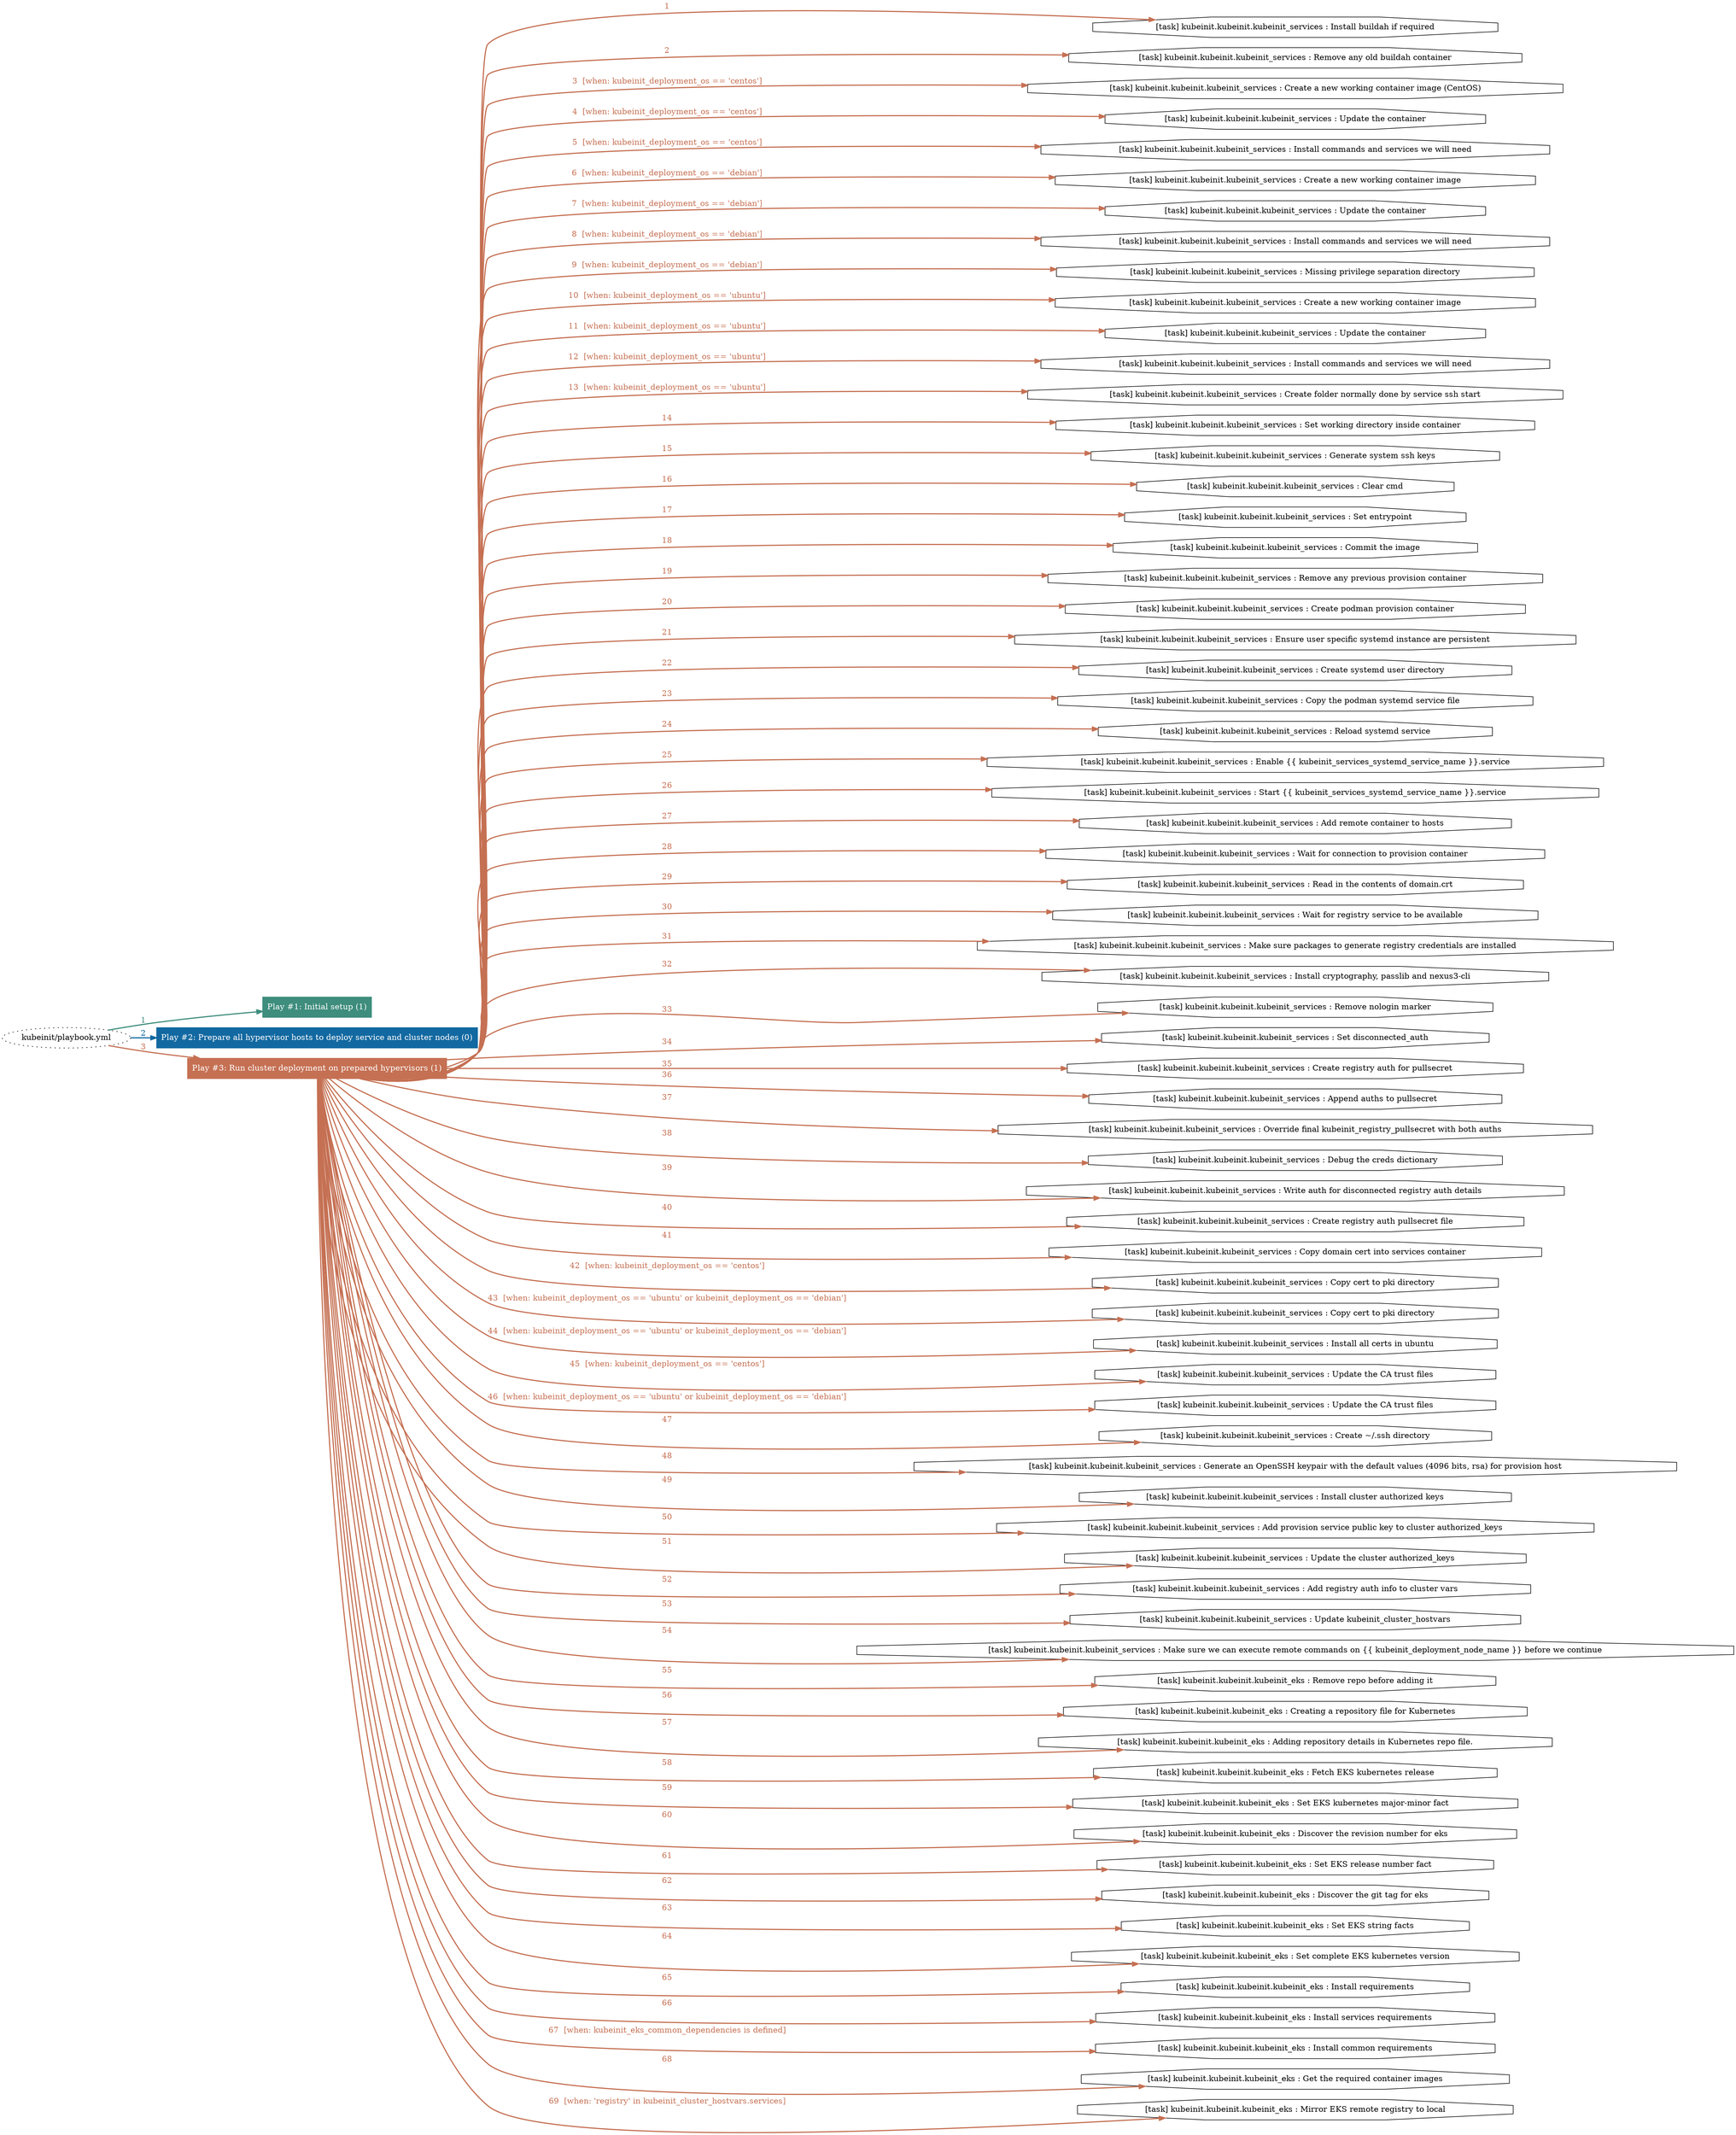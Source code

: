 digraph "kubeinit/playbook.yml "{
	graph [concentrate=true ordering=in rankdir=LR ratio=fill]
	edge [esep=5 sep=10]
	"kubeinit/playbook.yml" [id=root_node style=dotted]
	subgraph "Play #1: Initial setup (1) "{
		"Play #1: Initial setup (1)" [color="#3e8d7d" fontcolor="#ffffff" id="play_1abc2409-9560-4b4a-99a6-2efa78a1a0f7" shape=box style=filled tooltip=localhost]
		"kubeinit/playbook.yml" -> "Play #1: Initial setup (1)" [label=1 color="#3e8d7d" fontcolor="#3e8d7d" id="edge_46e1f6a5-18e0-49e1-8d3e-a057d94bba4a" style=bold]
	}
	subgraph "Play #2: Prepare all hypervisor hosts to deploy service and cluster nodes (0) "{
		"Play #2: Prepare all hypervisor hosts to deploy service and cluster nodes (0)" [color="#1269a1" fontcolor="#ffffff" id="play_c199900d-3815-48c0-bddf-8cbe76ceb453" shape=box style=filled tooltip=""]
		"kubeinit/playbook.yml" -> "Play #2: Prepare all hypervisor hosts to deploy service and cluster nodes (0)" [label=2 color="#1269a1" fontcolor="#1269a1" id="edge_4df08472-fb14-41f6-a884-0ec721702faf" style=bold]
	}
	subgraph "Play #3: Run cluster deployment on prepared hypervisors (1) "{
		"Play #3: Run cluster deployment on prepared hypervisors (1)" [color="#c57053" fontcolor="#ffffff" id="play_47ff6de4-9e64-4f8d-9990-5f7458e58444" shape=box style=filled tooltip=localhost]
		"kubeinit/playbook.yml" -> "Play #3: Run cluster deployment on prepared hypervisors (1)" [label=3 color="#c57053" fontcolor="#c57053" id="edge_b47ba666-ff99-4976-b13b-110b09029c72" style=bold]
		"task_37979ccf-9982-497c-95c6-dccae194ec48" [label="[task] kubeinit.kubeinit.kubeinit_services : Install buildah if required" id="task_37979ccf-9982-497c-95c6-dccae194ec48" shape=octagon tooltip="[task] kubeinit.kubeinit.kubeinit_services : Install buildah if required"]
		"Play #3: Run cluster deployment on prepared hypervisors (1)" -> "task_37979ccf-9982-497c-95c6-dccae194ec48" [label=1 color="#c57053" fontcolor="#c57053" id="edge_5d04b9b9-9644-4ad5-8869-6878bbf118b5" style=bold]
		"task_82a23e1c-bcad-47a2-b179-d9350c7992fd" [label="[task] kubeinit.kubeinit.kubeinit_services : Remove any old buildah container" id="task_82a23e1c-bcad-47a2-b179-d9350c7992fd" shape=octagon tooltip="[task] kubeinit.kubeinit.kubeinit_services : Remove any old buildah container"]
		"Play #3: Run cluster deployment on prepared hypervisors (1)" -> "task_82a23e1c-bcad-47a2-b179-d9350c7992fd" [label=2 color="#c57053" fontcolor="#c57053" id="edge_2e349bb1-a7db-4643-8fbe-2831bb517ae3" style=bold]
		"task_7b25cf5f-3c1e-41e6-8e0a-6496cd14c670" [label="[task] kubeinit.kubeinit.kubeinit_services : Create a new working container image (CentOS)" id="task_7b25cf5f-3c1e-41e6-8e0a-6496cd14c670" shape=octagon tooltip="[task] kubeinit.kubeinit.kubeinit_services : Create a new working container image (CentOS)"]
		"Play #3: Run cluster deployment on prepared hypervisors (1)" -> "task_7b25cf5f-3c1e-41e6-8e0a-6496cd14c670" [label="3  [when: kubeinit_deployment_os == 'centos']" color="#c57053" fontcolor="#c57053" id="edge_643ebcb2-4158-4a60-a15f-57c70e61062d" style=bold]
		"task_063a9cdb-0d1a-4458-b9be-2e960f01b62e" [label="[task] kubeinit.kubeinit.kubeinit_services : Update the container" id="task_063a9cdb-0d1a-4458-b9be-2e960f01b62e" shape=octagon tooltip="[task] kubeinit.kubeinit.kubeinit_services : Update the container"]
		"Play #3: Run cluster deployment on prepared hypervisors (1)" -> "task_063a9cdb-0d1a-4458-b9be-2e960f01b62e" [label="4  [when: kubeinit_deployment_os == 'centos']" color="#c57053" fontcolor="#c57053" id="edge_7972469a-4321-4252-8b37-1a4c36899118" style=bold]
		"task_9deeeef2-4f36-4b1e-8dab-3db77c2b3d55" [label="[task] kubeinit.kubeinit.kubeinit_services : Install commands and services we will need" id="task_9deeeef2-4f36-4b1e-8dab-3db77c2b3d55" shape=octagon tooltip="[task] kubeinit.kubeinit.kubeinit_services : Install commands and services we will need"]
		"Play #3: Run cluster deployment on prepared hypervisors (1)" -> "task_9deeeef2-4f36-4b1e-8dab-3db77c2b3d55" [label="5  [when: kubeinit_deployment_os == 'centos']" color="#c57053" fontcolor="#c57053" id="edge_6704764f-d686-4be8-9ff6-b862cf394372" style=bold]
		"task_686120d8-d0af-4a84-8bf3-aed1a90218a7" [label="[task] kubeinit.kubeinit.kubeinit_services : Create a new working container image" id="task_686120d8-d0af-4a84-8bf3-aed1a90218a7" shape=octagon tooltip="[task] kubeinit.kubeinit.kubeinit_services : Create a new working container image"]
		"Play #3: Run cluster deployment on prepared hypervisors (1)" -> "task_686120d8-d0af-4a84-8bf3-aed1a90218a7" [label="6  [when: kubeinit_deployment_os == 'debian']" color="#c57053" fontcolor="#c57053" id="edge_ad6f1f0e-3f3d-41ee-82a3-009e16aa1c48" style=bold]
		"task_be6a5d90-0429-4195-974b-8cbdd9752732" [label="[task] kubeinit.kubeinit.kubeinit_services : Update the container" id="task_be6a5d90-0429-4195-974b-8cbdd9752732" shape=octagon tooltip="[task] kubeinit.kubeinit.kubeinit_services : Update the container"]
		"Play #3: Run cluster deployment on prepared hypervisors (1)" -> "task_be6a5d90-0429-4195-974b-8cbdd9752732" [label="7  [when: kubeinit_deployment_os == 'debian']" color="#c57053" fontcolor="#c57053" id="edge_41b2d276-bfc2-422c-a415-2fabef305477" style=bold]
		"task_83890600-952f-4be1-b979-beb25547ad41" [label="[task] kubeinit.kubeinit.kubeinit_services : Install commands and services we will need" id="task_83890600-952f-4be1-b979-beb25547ad41" shape=octagon tooltip="[task] kubeinit.kubeinit.kubeinit_services : Install commands and services we will need"]
		"Play #3: Run cluster deployment on prepared hypervisors (1)" -> "task_83890600-952f-4be1-b979-beb25547ad41" [label="8  [when: kubeinit_deployment_os == 'debian']" color="#c57053" fontcolor="#c57053" id="edge_6d382136-1f6e-4365-b2b3-1a0b9f8059e6" style=bold]
		"task_2824db4f-abf0-42a3-b9e7-eaf7eb6c53cc" [label="[task] kubeinit.kubeinit.kubeinit_services : Missing privilege separation directory" id="task_2824db4f-abf0-42a3-b9e7-eaf7eb6c53cc" shape=octagon tooltip="[task] kubeinit.kubeinit.kubeinit_services : Missing privilege separation directory"]
		"Play #3: Run cluster deployment on prepared hypervisors (1)" -> "task_2824db4f-abf0-42a3-b9e7-eaf7eb6c53cc" [label="9  [when: kubeinit_deployment_os == 'debian']" color="#c57053" fontcolor="#c57053" id="edge_8e8c722e-efaf-4694-a533-0fc4056ef9f6" style=bold]
		"task_a3aea447-f6c9-4ac0-8ade-ef57bf8fb245" [label="[task] kubeinit.kubeinit.kubeinit_services : Create a new working container image" id="task_a3aea447-f6c9-4ac0-8ade-ef57bf8fb245" shape=octagon tooltip="[task] kubeinit.kubeinit.kubeinit_services : Create a new working container image"]
		"Play #3: Run cluster deployment on prepared hypervisors (1)" -> "task_a3aea447-f6c9-4ac0-8ade-ef57bf8fb245" [label="10  [when: kubeinit_deployment_os == 'ubuntu']" color="#c57053" fontcolor="#c57053" id="edge_7419a739-6784-4b26-9457-9b54a0bac179" style=bold]
		"task_0c488c98-3338-444d-abb0-f4839732f5e7" [label="[task] kubeinit.kubeinit.kubeinit_services : Update the container" id="task_0c488c98-3338-444d-abb0-f4839732f5e7" shape=octagon tooltip="[task] kubeinit.kubeinit.kubeinit_services : Update the container"]
		"Play #3: Run cluster deployment on prepared hypervisors (1)" -> "task_0c488c98-3338-444d-abb0-f4839732f5e7" [label="11  [when: kubeinit_deployment_os == 'ubuntu']" color="#c57053" fontcolor="#c57053" id="edge_8837623e-9e8b-4bff-9f9a-de320663169c" style=bold]
		"task_a088b573-d047-4961-8dfc-3efbb7545bd4" [label="[task] kubeinit.kubeinit.kubeinit_services : Install commands and services we will need" id="task_a088b573-d047-4961-8dfc-3efbb7545bd4" shape=octagon tooltip="[task] kubeinit.kubeinit.kubeinit_services : Install commands and services we will need"]
		"Play #3: Run cluster deployment on prepared hypervisors (1)" -> "task_a088b573-d047-4961-8dfc-3efbb7545bd4" [label="12  [when: kubeinit_deployment_os == 'ubuntu']" color="#c57053" fontcolor="#c57053" id="edge_ef05af72-843f-44b7-acac-c006df914897" style=bold]
		"task_d942b653-21fc-49f3-ae80-d97df5ae15fe" [label="[task] kubeinit.kubeinit.kubeinit_services : Create folder normally done by service ssh start" id="task_d942b653-21fc-49f3-ae80-d97df5ae15fe" shape=octagon tooltip="[task] kubeinit.kubeinit.kubeinit_services : Create folder normally done by service ssh start"]
		"Play #3: Run cluster deployment on prepared hypervisors (1)" -> "task_d942b653-21fc-49f3-ae80-d97df5ae15fe" [label="13  [when: kubeinit_deployment_os == 'ubuntu']" color="#c57053" fontcolor="#c57053" id="edge_c455515e-7ddd-4c7e-a225-89f3d2129571" style=bold]
		"task_2802246f-d43e-4020-8da3-332b248b2478" [label="[task] kubeinit.kubeinit.kubeinit_services : Set working directory inside container" id="task_2802246f-d43e-4020-8da3-332b248b2478" shape=octagon tooltip="[task] kubeinit.kubeinit.kubeinit_services : Set working directory inside container"]
		"Play #3: Run cluster deployment on prepared hypervisors (1)" -> "task_2802246f-d43e-4020-8da3-332b248b2478" [label=14 color="#c57053" fontcolor="#c57053" id="edge_e6a0076c-c87d-46ea-be18-d0c71da54358" style=bold]
		"task_08f57094-5500-4acf-854c-a0d400a79708" [label="[task] kubeinit.kubeinit.kubeinit_services : Generate system ssh keys" id="task_08f57094-5500-4acf-854c-a0d400a79708" shape=octagon tooltip="[task] kubeinit.kubeinit.kubeinit_services : Generate system ssh keys"]
		"Play #3: Run cluster deployment on prepared hypervisors (1)" -> "task_08f57094-5500-4acf-854c-a0d400a79708" [label=15 color="#c57053" fontcolor="#c57053" id="edge_1a799b3f-f74d-49d6-b386-b5e613d4a708" style=bold]
		"task_273abb7d-0669-4c56-93ef-b635664a4854" [label="[task] kubeinit.kubeinit.kubeinit_services : Clear cmd" id="task_273abb7d-0669-4c56-93ef-b635664a4854" shape=octagon tooltip="[task] kubeinit.kubeinit.kubeinit_services : Clear cmd"]
		"Play #3: Run cluster deployment on prepared hypervisors (1)" -> "task_273abb7d-0669-4c56-93ef-b635664a4854" [label=16 color="#c57053" fontcolor="#c57053" id="edge_951dcb25-d817-4cc3-ad84-94010ba3af35" style=bold]
		"task_796fc2a5-9984-414f-873f-ec05194e9c44" [label="[task] kubeinit.kubeinit.kubeinit_services : Set entrypoint" id="task_796fc2a5-9984-414f-873f-ec05194e9c44" shape=octagon tooltip="[task] kubeinit.kubeinit.kubeinit_services : Set entrypoint"]
		"Play #3: Run cluster deployment on prepared hypervisors (1)" -> "task_796fc2a5-9984-414f-873f-ec05194e9c44" [label=17 color="#c57053" fontcolor="#c57053" id="edge_a6fcaa40-b0d5-4116-a92c-d2e590108681" style=bold]
		"task_1582ae54-c65c-4989-8927-1a0cb688abaf" [label="[task] kubeinit.kubeinit.kubeinit_services : Commit the image" id="task_1582ae54-c65c-4989-8927-1a0cb688abaf" shape=octagon tooltip="[task] kubeinit.kubeinit.kubeinit_services : Commit the image"]
		"Play #3: Run cluster deployment on prepared hypervisors (1)" -> "task_1582ae54-c65c-4989-8927-1a0cb688abaf" [label=18 color="#c57053" fontcolor="#c57053" id="edge_8ad52c4a-94a9-47ad-b7a4-182c7e59a2de" style=bold]
		"task_3e55c4f1-7739-4f22-8f26-5a1ce4360c2e" [label="[task] kubeinit.kubeinit.kubeinit_services : Remove any previous provision container" id="task_3e55c4f1-7739-4f22-8f26-5a1ce4360c2e" shape=octagon tooltip="[task] kubeinit.kubeinit.kubeinit_services : Remove any previous provision container"]
		"Play #3: Run cluster deployment on prepared hypervisors (1)" -> "task_3e55c4f1-7739-4f22-8f26-5a1ce4360c2e" [label=19 color="#c57053" fontcolor="#c57053" id="edge_e9af24fc-d76e-45f1-bb51-d1ecb7da46d7" style=bold]
		"task_d7f24afa-11bd-4dba-adf8-c6d2bcaec77b" [label="[task] kubeinit.kubeinit.kubeinit_services : Create podman provision container" id="task_d7f24afa-11bd-4dba-adf8-c6d2bcaec77b" shape=octagon tooltip="[task] kubeinit.kubeinit.kubeinit_services : Create podman provision container"]
		"Play #3: Run cluster deployment on prepared hypervisors (1)" -> "task_d7f24afa-11bd-4dba-adf8-c6d2bcaec77b" [label=20 color="#c57053" fontcolor="#c57053" id="edge_3b25faec-4697-41b4-b987-c983cb3530ca" style=bold]
		"task_14d6e760-ee87-4ae3-a43a-b7dfceff67d8" [label="[task] kubeinit.kubeinit.kubeinit_services : Ensure user specific systemd instance are persistent" id="task_14d6e760-ee87-4ae3-a43a-b7dfceff67d8" shape=octagon tooltip="[task] kubeinit.kubeinit.kubeinit_services : Ensure user specific systemd instance are persistent"]
		"Play #3: Run cluster deployment on prepared hypervisors (1)" -> "task_14d6e760-ee87-4ae3-a43a-b7dfceff67d8" [label=21 color="#c57053" fontcolor="#c57053" id="edge_1d4e6f13-8c3d-4feb-a016-2d3b47970a4e" style=bold]
		"task_25007a06-b84f-4196-8bad-32b1b905e4e9" [label="[task] kubeinit.kubeinit.kubeinit_services : Create systemd user directory" id="task_25007a06-b84f-4196-8bad-32b1b905e4e9" shape=octagon tooltip="[task] kubeinit.kubeinit.kubeinit_services : Create systemd user directory"]
		"Play #3: Run cluster deployment on prepared hypervisors (1)" -> "task_25007a06-b84f-4196-8bad-32b1b905e4e9" [label=22 color="#c57053" fontcolor="#c57053" id="edge_4eaa7176-e490-4640-8310-9a6922e9b804" style=bold]
		"task_6142c752-de26-42ae-b7d4-f411bc1ea84a" [label="[task] kubeinit.kubeinit.kubeinit_services : Copy the podman systemd service file" id="task_6142c752-de26-42ae-b7d4-f411bc1ea84a" shape=octagon tooltip="[task] kubeinit.kubeinit.kubeinit_services : Copy the podman systemd service file"]
		"Play #3: Run cluster deployment on prepared hypervisors (1)" -> "task_6142c752-de26-42ae-b7d4-f411bc1ea84a" [label=23 color="#c57053" fontcolor="#c57053" id="edge_629965d4-0e7c-4d02-9c9f-d60da547dcaf" style=bold]
		"task_45c46404-c2e5-4aa6-878c-cd471ad0b791" [label="[task] kubeinit.kubeinit.kubeinit_services : Reload systemd service" id="task_45c46404-c2e5-4aa6-878c-cd471ad0b791" shape=octagon tooltip="[task] kubeinit.kubeinit.kubeinit_services : Reload systemd service"]
		"Play #3: Run cluster deployment on prepared hypervisors (1)" -> "task_45c46404-c2e5-4aa6-878c-cd471ad0b791" [label=24 color="#c57053" fontcolor="#c57053" id="edge_53e20e9e-91f2-4d76-a542-1365667f1e01" style=bold]
		"task_821f0612-e087-4f5f-b022-bc51ab3cd657" [label="[task] kubeinit.kubeinit.kubeinit_services : Enable {{ kubeinit_services_systemd_service_name }}.service" id="task_821f0612-e087-4f5f-b022-bc51ab3cd657" shape=octagon tooltip="[task] kubeinit.kubeinit.kubeinit_services : Enable {{ kubeinit_services_systemd_service_name }}.service"]
		"Play #3: Run cluster deployment on prepared hypervisors (1)" -> "task_821f0612-e087-4f5f-b022-bc51ab3cd657" [label=25 color="#c57053" fontcolor="#c57053" id="edge_db57b205-2537-4a89-9d08-99c664dffd5a" style=bold]
		"task_3ba401e6-3532-4061-9f55-138ad5a80ade" [label="[task] kubeinit.kubeinit.kubeinit_services : Start {{ kubeinit_services_systemd_service_name }}.service" id="task_3ba401e6-3532-4061-9f55-138ad5a80ade" shape=octagon tooltip="[task] kubeinit.kubeinit.kubeinit_services : Start {{ kubeinit_services_systemd_service_name }}.service"]
		"Play #3: Run cluster deployment on prepared hypervisors (1)" -> "task_3ba401e6-3532-4061-9f55-138ad5a80ade" [label=26 color="#c57053" fontcolor="#c57053" id="edge_17cae97e-ce12-4297-a5d6-d07c500a46fc" style=bold]
		"task_b1b40f82-4317-4a53-9c1c-7addb38042c8" [label="[task] kubeinit.kubeinit.kubeinit_services : Add remote container to hosts" id="task_b1b40f82-4317-4a53-9c1c-7addb38042c8" shape=octagon tooltip="[task] kubeinit.kubeinit.kubeinit_services : Add remote container to hosts"]
		"Play #3: Run cluster deployment on prepared hypervisors (1)" -> "task_b1b40f82-4317-4a53-9c1c-7addb38042c8" [label=27 color="#c57053" fontcolor="#c57053" id="edge_d4e317e3-fe9a-43cd-ba90-306396f13a67" style=bold]
		"task_a04253e4-84a4-43e6-bc55-f4e7aafd3490" [label="[task] kubeinit.kubeinit.kubeinit_services : Wait for connection to provision container" id="task_a04253e4-84a4-43e6-bc55-f4e7aafd3490" shape=octagon tooltip="[task] kubeinit.kubeinit.kubeinit_services : Wait for connection to provision container"]
		"Play #3: Run cluster deployment on prepared hypervisors (1)" -> "task_a04253e4-84a4-43e6-bc55-f4e7aafd3490" [label=28 color="#c57053" fontcolor="#c57053" id="edge_cd4547e6-b795-40d4-a56d-406b8fd88596" style=bold]
		"task_c452ff17-8e11-4366-8edd-a0e77d362bef" [label="[task] kubeinit.kubeinit.kubeinit_services : Read in the contents of domain.crt" id="task_c452ff17-8e11-4366-8edd-a0e77d362bef" shape=octagon tooltip="[task] kubeinit.kubeinit.kubeinit_services : Read in the contents of domain.crt"]
		"Play #3: Run cluster deployment on prepared hypervisors (1)" -> "task_c452ff17-8e11-4366-8edd-a0e77d362bef" [label=29 color="#c57053" fontcolor="#c57053" id="edge_4f2e4ac0-fa5d-446b-89b6-6e54dbfad94e" style=bold]
		"task_7e217a31-0387-4ef5-ad2b-7c4c9223e134" [label="[task] kubeinit.kubeinit.kubeinit_services : Wait for registry service to be available" id="task_7e217a31-0387-4ef5-ad2b-7c4c9223e134" shape=octagon tooltip="[task] kubeinit.kubeinit.kubeinit_services : Wait for registry service to be available"]
		"Play #3: Run cluster deployment on prepared hypervisors (1)" -> "task_7e217a31-0387-4ef5-ad2b-7c4c9223e134" [label=30 color="#c57053" fontcolor="#c57053" id="edge_ab370a74-a62c-4d86-82c3-32c7b6aec2c3" style=bold]
		"task_ce21ea80-89ec-4c67-8140-0b46c9cd6fbd" [label="[task] kubeinit.kubeinit.kubeinit_services : Make sure packages to generate registry credentials are installed" id="task_ce21ea80-89ec-4c67-8140-0b46c9cd6fbd" shape=octagon tooltip="[task] kubeinit.kubeinit.kubeinit_services : Make sure packages to generate registry credentials are installed"]
		"Play #3: Run cluster deployment on prepared hypervisors (1)" -> "task_ce21ea80-89ec-4c67-8140-0b46c9cd6fbd" [label=31 color="#c57053" fontcolor="#c57053" id="edge_fcab3129-4170-4e28-a11a-c0947c4722f3" style=bold]
		"task_9cc2ca59-93a2-427a-8a20-afb9152c5c48" [label="[task] kubeinit.kubeinit.kubeinit_services : Install cryptography, passlib and nexus3-cli" id="task_9cc2ca59-93a2-427a-8a20-afb9152c5c48" shape=octagon tooltip="[task] kubeinit.kubeinit.kubeinit_services : Install cryptography, passlib and nexus3-cli"]
		"Play #3: Run cluster deployment on prepared hypervisors (1)" -> "task_9cc2ca59-93a2-427a-8a20-afb9152c5c48" [label=32 color="#c57053" fontcolor="#c57053" id="edge_1c1f63e0-0bf9-4328-90ac-1a42e6373690" style=bold]
		"task_e16acd44-92be-4e53-94a9-5d5f1cfb5ed6" [label="[task] kubeinit.kubeinit.kubeinit_services : Remove nologin marker" id="task_e16acd44-92be-4e53-94a9-5d5f1cfb5ed6" shape=octagon tooltip="[task] kubeinit.kubeinit.kubeinit_services : Remove nologin marker"]
		"Play #3: Run cluster deployment on prepared hypervisors (1)" -> "task_e16acd44-92be-4e53-94a9-5d5f1cfb5ed6" [label=33 color="#c57053" fontcolor="#c57053" id="edge_c995e3b5-6ed8-49e2-ae4e-4cc96758aed5" style=bold]
		"task_126de2f0-9c1c-49cb-9a08-7d1c71b88a8f" [label="[task] kubeinit.kubeinit.kubeinit_services : Set disconnected_auth" id="task_126de2f0-9c1c-49cb-9a08-7d1c71b88a8f" shape=octagon tooltip="[task] kubeinit.kubeinit.kubeinit_services : Set disconnected_auth"]
		"Play #3: Run cluster deployment on prepared hypervisors (1)" -> "task_126de2f0-9c1c-49cb-9a08-7d1c71b88a8f" [label=34 color="#c57053" fontcolor="#c57053" id="edge_64ff9173-3447-40ee-9c8e-78df5b4bb820" style=bold]
		"task_6a67a240-52de-4e03-9885-2b8c3be48783" [label="[task] kubeinit.kubeinit.kubeinit_services : Create registry auth for pullsecret" id="task_6a67a240-52de-4e03-9885-2b8c3be48783" shape=octagon tooltip="[task] kubeinit.kubeinit.kubeinit_services : Create registry auth for pullsecret"]
		"Play #3: Run cluster deployment on prepared hypervisors (1)" -> "task_6a67a240-52de-4e03-9885-2b8c3be48783" [label=35 color="#c57053" fontcolor="#c57053" id="edge_74655a09-afc6-48f6-a585-3b174f3687e7" style=bold]
		"task_eb0a6c11-6844-4827-b70c-caeb7fd5f4de" [label="[task] kubeinit.kubeinit.kubeinit_services : Append auths to pullsecret" id="task_eb0a6c11-6844-4827-b70c-caeb7fd5f4de" shape=octagon tooltip="[task] kubeinit.kubeinit.kubeinit_services : Append auths to pullsecret"]
		"Play #3: Run cluster deployment on prepared hypervisors (1)" -> "task_eb0a6c11-6844-4827-b70c-caeb7fd5f4de" [label=36 color="#c57053" fontcolor="#c57053" id="edge_2c9d4029-6060-4e46-9867-b26106ac6249" style=bold]
		"task_9848ebd8-5b60-4691-9049-d75ce00ac6f4" [label="[task] kubeinit.kubeinit.kubeinit_services : Override final kubeinit_registry_pullsecret with both auths" id="task_9848ebd8-5b60-4691-9049-d75ce00ac6f4" shape=octagon tooltip="[task] kubeinit.kubeinit.kubeinit_services : Override final kubeinit_registry_pullsecret with both auths"]
		"Play #3: Run cluster deployment on prepared hypervisors (1)" -> "task_9848ebd8-5b60-4691-9049-d75ce00ac6f4" [label=37 color="#c57053" fontcolor="#c57053" id="edge_90059f85-7e12-45b4-ba07-f415e7cabd19" style=bold]
		"task_061d6b0e-298c-4ff9-80d2-b787e3b21f3a" [label="[task] kubeinit.kubeinit.kubeinit_services : Debug the creds dictionary" id="task_061d6b0e-298c-4ff9-80d2-b787e3b21f3a" shape=octagon tooltip="[task] kubeinit.kubeinit.kubeinit_services : Debug the creds dictionary"]
		"Play #3: Run cluster deployment on prepared hypervisors (1)" -> "task_061d6b0e-298c-4ff9-80d2-b787e3b21f3a" [label=38 color="#c57053" fontcolor="#c57053" id="edge_3134e360-4dd2-45c7-89b3-52bb857f79b2" style=bold]
		"task_da7fb5c8-0ded-4eee-8bb6-8847b2a3fc36" [label="[task] kubeinit.kubeinit.kubeinit_services : Write auth for disconnected registry auth details" id="task_da7fb5c8-0ded-4eee-8bb6-8847b2a3fc36" shape=octagon tooltip="[task] kubeinit.kubeinit.kubeinit_services : Write auth for disconnected registry auth details"]
		"Play #3: Run cluster deployment on prepared hypervisors (1)" -> "task_da7fb5c8-0ded-4eee-8bb6-8847b2a3fc36" [label=39 color="#c57053" fontcolor="#c57053" id="edge_5dd7d3b0-0c36-4f4a-b983-b8bc297e56dd" style=bold]
		"task_89244aa0-3f38-4beb-ba5f-b66ba22fb26e" [label="[task] kubeinit.kubeinit.kubeinit_services : Create registry auth pullsecret file" id="task_89244aa0-3f38-4beb-ba5f-b66ba22fb26e" shape=octagon tooltip="[task] kubeinit.kubeinit.kubeinit_services : Create registry auth pullsecret file"]
		"Play #3: Run cluster deployment on prepared hypervisors (1)" -> "task_89244aa0-3f38-4beb-ba5f-b66ba22fb26e" [label=40 color="#c57053" fontcolor="#c57053" id="edge_f6870597-73e0-4738-b52a-6d4550d1f9b1" style=bold]
		"task_d146cee9-b6cc-445e-abdf-d42ddce4a448" [label="[task] kubeinit.kubeinit.kubeinit_services : Copy domain cert into services container" id="task_d146cee9-b6cc-445e-abdf-d42ddce4a448" shape=octagon tooltip="[task] kubeinit.kubeinit.kubeinit_services : Copy domain cert into services container"]
		"Play #3: Run cluster deployment on prepared hypervisors (1)" -> "task_d146cee9-b6cc-445e-abdf-d42ddce4a448" [label=41 color="#c57053" fontcolor="#c57053" id="edge_0978c36a-4e84-40ea-adbf-17be26879677" style=bold]
		"task_d5bd8048-e312-49f4-baf7-2e83cb238493" [label="[task] kubeinit.kubeinit.kubeinit_services : Copy cert to pki directory" id="task_d5bd8048-e312-49f4-baf7-2e83cb238493" shape=octagon tooltip="[task] kubeinit.kubeinit.kubeinit_services : Copy cert to pki directory"]
		"Play #3: Run cluster deployment on prepared hypervisors (1)" -> "task_d5bd8048-e312-49f4-baf7-2e83cb238493" [label="42  [when: kubeinit_deployment_os == 'centos']" color="#c57053" fontcolor="#c57053" id="edge_92f888a6-3371-4da0-9908-c83fca367a27" style=bold]
		"task_5b747808-93a6-46a0-93b3-3d5612933695" [label="[task] kubeinit.kubeinit.kubeinit_services : Copy cert to pki directory" id="task_5b747808-93a6-46a0-93b3-3d5612933695" shape=octagon tooltip="[task] kubeinit.kubeinit.kubeinit_services : Copy cert to pki directory"]
		"Play #3: Run cluster deployment on prepared hypervisors (1)" -> "task_5b747808-93a6-46a0-93b3-3d5612933695" [label="43  [when: kubeinit_deployment_os == 'ubuntu' or kubeinit_deployment_os == 'debian']" color="#c57053" fontcolor="#c57053" id="edge_b36074e3-f131-4a65-a2cd-0839798de390" style=bold]
		"task_d4531245-4ae8-461c-8fb6-c40c7015d07a" [label="[task] kubeinit.kubeinit.kubeinit_services : Install all certs in ubuntu" id="task_d4531245-4ae8-461c-8fb6-c40c7015d07a" shape=octagon tooltip="[task] kubeinit.kubeinit.kubeinit_services : Install all certs in ubuntu"]
		"Play #3: Run cluster deployment on prepared hypervisors (1)" -> "task_d4531245-4ae8-461c-8fb6-c40c7015d07a" [label="44  [when: kubeinit_deployment_os == 'ubuntu' or kubeinit_deployment_os == 'debian']" color="#c57053" fontcolor="#c57053" id="edge_e2263bc0-f65f-474d-bd5a-678067c6ebbf" style=bold]
		"task_dd58f030-75ce-40af-a805-891226dbc419" [label="[task] kubeinit.kubeinit.kubeinit_services : Update the CA trust files" id="task_dd58f030-75ce-40af-a805-891226dbc419" shape=octagon tooltip="[task] kubeinit.kubeinit.kubeinit_services : Update the CA trust files"]
		"Play #3: Run cluster deployment on prepared hypervisors (1)" -> "task_dd58f030-75ce-40af-a805-891226dbc419" [label="45  [when: kubeinit_deployment_os == 'centos']" color="#c57053" fontcolor="#c57053" id="edge_4763e670-df49-45bb-bb17-0d9f7cb5fd9e" style=bold]
		"task_b2d67c58-b5a3-4b12-aac3-4cef79d229d4" [label="[task] kubeinit.kubeinit.kubeinit_services : Update the CA trust files" id="task_b2d67c58-b5a3-4b12-aac3-4cef79d229d4" shape=octagon tooltip="[task] kubeinit.kubeinit.kubeinit_services : Update the CA trust files"]
		"Play #3: Run cluster deployment on prepared hypervisors (1)" -> "task_b2d67c58-b5a3-4b12-aac3-4cef79d229d4" [label="46  [when: kubeinit_deployment_os == 'ubuntu' or kubeinit_deployment_os == 'debian']" color="#c57053" fontcolor="#c57053" id="edge_acc892a7-ce35-4d6e-8d08-584d614c087e" style=bold]
		"task_4cc4d45d-1b9d-4a4b-9ef9-49e448213667" [label="[task] kubeinit.kubeinit.kubeinit_services : Create ~/.ssh directory" id="task_4cc4d45d-1b9d-4a4b-9ef9-49e448213667" shape=octagon tooltip="[task] kubeinit.kubeinit.kubeinit_services : Create ~/.ssh directory"]
		"Play #3: Run cluster deployment on prepared hypervisors (1)" -> "task_4cc4d45d-1b9d-4a4b-9ef9-49e448213667" [label=47 color="#c57053" fontcolor="#c57053" id="edge_ec27882e-b260-4301-9891-acdc6fd3e9ea" style=bold]
		"task_310e291d-9515-4118-9e18-652a565161c9" [label="[task] kubeinit.kubeinit.kubeinit_services : Generate an OpenSSH keypair with the default values (4096 bits, rsa) for provision host" id="task_310e291d-9515-4118-9e18-652a565161c9" shape=octagon tooltip="[task] kubeinit.kubeinit.kubeinit_services : Generate an OpenSSH keypair with the default values (4096 bits, rsa) for provision host"]
		"Play #3: Run cluster deployment on prepared hypervisors (1)" -> "task_310e291d-9515-4118-9e18-652a565161c9" [label=48 color="#c57053" fontcolor="#c57053" id="edge_f3bca5e3-ea74-43d2-9545-3dd14cfaa350" style=bold]
		"task_0454d9a4-c245-48bd-8c49-23e1cb3bd75c" [label="[task] kubeinit.kubeinit.kubeinit_services : Install cluster authorized keys" id="task_0454d9a4-c245-48bd-8c49-23e1cb3bd75c" shape=octagon tooltip="[task] kubeinit.kubeinit.kubeinit_services : Install cluster authorized keys"]
		"Play #3: Run cluster deployment on prepared hypervisors (1)" -> "task_0454d9a4-c245-48bd-8c49-23e1cb3bd75c" [label=49 color="#c57053" fontcolor="#c57053" id="edge_40683265-9882-47f6-9aff-f821a7db18e2" style=bold]
		"task_e1c9299e-19ae-49e8-95d3-7bfdaf489592" [label="[task] kubeinit.kubeinit.kubeinit_services : Add provision service public key to cluster authorized_keys" id="task_e1c9299e-19ae-49e8-95d3-7bfdaf489592" shape=octagon tooltip="[task] kubeinit.kubeinit.kubeinit_services : Add provision service public key to cluster authorized_keys"]
		"Play #3: Run cluster deployment on prepared hypervisors (1)" -> "task_e1c9299e-19ae-49e8-95d3-7bfdaf489592" [label=50 color="#c57053" fontcolor="#c57053" id="edge_daf554c0-a376-4c8b-b7d7-e2a5c7a56f0f" style=bold]
		"task_f73dc350-d71f-4e89-9b62-8d4a1faeee0a" [label="[task] kubeinit.kubeinit.kubeinit_services : Update the cluster authorized_keys" id="task_f73dc350-d71f-4e89-9b62-8d4a1faeee0a" shape=octagon tooltip="[task] kubeinit.kubeinit.kubeinit_services : Update the cluster authorized_keys"]
		"Play #3: Run cluster deployment on prepared hypervisors (1)" -> "task_f73dc350-d71f-4e89-9b62-8d4a1faeee0a" [label=51 color="#c57053" fontcolor="#c57053" id="edge_6f8d246e-071b-4a19-b22c-0062cfbfc198" style=bold]
		"task_d475dcbd-cd52-4875-a982-2f2d685fbbba" [label="[task] kubeinit.kubeinit.kubeinit_services : Add registry auth info to cluster vars" id="task_d475dcbd-cd52-4875-a982-2f2d685fbbba" shape=octagon tooltip="[task] kubeinit.kubeinit.kubeinit_services : Add registry auth info to cluster vars"]
		"Play #3: Run cluster deployment on prepared hypervisors (1)" -> "task_d475dcbd-cd52-4875-a982-2f2d685fbbba" [label=52 color="#c57053" fontcolor="#c57053" id="edge_e76aff3d-fbbc-44a0-8ddb-c378ebac388e" style=bold]
		"task_68617357-f81d-41ae-a71f-e5d5739fc2dc" [label="[task] kubeinit.kubeinit.kubeinit_services : Update kubeinit_cluster_hostvars" id="task_68617357-f81d-41ae-a71f-e5d5739fc2dc" shape=octagon tooltip="[task] kubeinit.kubeinit.kubeinit_services : Update kubeinit_cluster_hostvars"]
		"Play #3: Run cluster deployment on prepared hypervisors (1)" -> "task_68617357-f81d-41ae-a71f-e5d5739fc2dc" [label=53 color="#c57053" fontcolor="#c57053" id="edge_6f4c9650-9b19-4dd4-aeee-ff9b701bf2db" style=bold]
		"task_7d1c7874-79af-4ecb-a7be-e8b21592ac39" [label="[task] kubeinit.kubeinit.kubeinit_services : Make sure we can execute remote commands on {{ kubeinit_deployment_node_name }} before we continue" id="task_7d1c7874-79af-4ecb-a7be-e8b21592ac39" shape=octagon tooltip="[task] kubeinit.kubeinit.kubeinit_services : Make sure we can execute remote commands on {{ kubeinit_deployment_node_name }} before we continue"]
		"Play #3: Run cluster deployment on prepared hypervisors (1)" -> "task_7d1c7874-79af-4ecb-a7be-e8b21592ac39" [label=54 color="#c57053" fontcolor="#c57053" id="edge_eb72ebdf-0709-4127-8540-b6cc54eb9a37" style=bold]
		"task_962959d4-10f8-44c1-aee2-2595068d12ca" [label="[task] kubeinit.kubeinit.kubeinit_eks : Remove repo before adding it" id="task_962959d4-10f8-44c1-aee2-2595068d12ca" shape=octagon tooltip="[task] kubeinit.kubeinit.kubeinit_eks : Remove repo before adding it"]
		"Play #3: Run cluster deployment on prepared hypervisors (1)" -> "task_962959d4-10f8-44c1-aee2-2595068d12ca" [label=55 color="#c57053" fontcolor="#c57053" id="edge_cd8b3dda-fab7-4f1c-9f85-3e9a1d02e4ae" style=bold]
		"task_953d2a52-1035-47aa-9c9f-48e202326887" [label="[task] kubeinit.kubeinit.kubeinit_eks : Creating a repository file for Kubernetes" id="task_953d2a52-1035-47aa-9c9f-48e202326887" shape=octagon tooltip="[task] kubeinit.kubeinit.kubeinit_eks : Creating a repository file for Kubernetes"]
		"Play #3: Run cluster deployment on prepared hypervisors (1)" -> "task_953d2a52-1035-47aa-9c9f-48e202326887" [label=56 color="#c57053" fontcolor="#c57053" id="edge_f768223e-96a5-4b3d-ad56-74b9ab0aeecc" style=bold]
		"task_71604766-0604-4825-b413-887baf8f8342" [label="[task] kubeinit.kubeinit.kubeinit_eks : Adding repository details in Kubernetes repo file." id="task_71604766-0604-4825-b413-887baf8f8342" shape=octagon tooltip="[task] kubeinit.kubeinit.kubeinit_eks : Adding repository details in Kubernetes repo file."]
		"Play #3: Run cluster deployment on prepared hypervisors (1)" -> "task_71604766-0604-4825-b413-887baf8f8342" [label=57 color="#c57053" fontcolor="#c57053" id="edge_241f7709-1bf1-4d55-b786-50b92ebdf56a" style=bold]
		"task_c6ad3df1-2cef-4729-8242-5a3626118583" [label="[task] kubeinit.kubeinit.kubeinit_eks : Fetch EKS kubernetes release" id="task_c6ad3df1-2cef-4729-8242-5a3626118583" shape=octagon tooltip="[task] kubeinit.kubeinit.kubeinit_eks : Fetch EKS kubernetes release"]
		"Play #3: Run cluster deployment on prepared hypervisors (1)" -> "task_c6ad3df1-2cef-4729-8242-5a3626118583" [label=58 color="#c57053" fontcolor="#c57053" id="edge_c56054c6-6833-4cc0-981a-7c21b424408f" style=bold]
		"task_5c3a5fa2-d95f-42c7-bb67-8a0725c58076" [label="[task] kubeinit.kubeinit.kubeinit_eks : Set EKS kubernetes major-minor fact" id="task_5c3a5fa2-d95f-42c7-bb67-8a0725c58076" shape=octagon tooltip="[task] kubeinit.kubeinit.kubeinit_eks : Set EKS kubernetes major-minor fact"]
		"Play #3: Run cluster deployment on prepared hypervisors (1)" -> "task_5c3a5fa2-d95f-42c7-bb67-8a0725c58076" [label=59 color="#c57053" fontcolor="#c57053" id="edge_fc37b276-bdf2-4ebc-ab2d-a56da8bcc547" style=bold]
		"task_eebc87f8-cb87-4853-8c38-157416a76925" [label="[task] kubeinit.kubeinit.kubeinit_eks : Discover the revision number for eks" id="task_eebc87f8-cb87-4853-8c38-157416a76925" shape=octagon tooltip="[task] kubeinit.kubeinit.kubeinit_eks : Discover the revision number for eks"]
		"Play #3: Run cluster deployment on prepared hypervisors (1)" -> "task_eebc87f8-cb87-4853-8c38-157416a76925" [label=60 color="#c57053" fontcolor="#c57053" id="edge_e837d657-1fda-4dc0-b775-5b1334f00257" style=bold]
		"task_489b9bd1-56e9-4216-89c6-63cb9c127bbc" [label="[task] kubeinit.kubeinit.kubeinit_eks : Set EKS release number fact" id="task_489b9bd1-56e9-4216-89c6-63cb9c127bbc" shape=octagon tooltip="[task] kubeinit.kubeinit.kubeinit_eks : Set EKS release number fact"]
		"Play #3: Run cluster deployment on prepared hypervisors (1)" -> "task_489b9bd1-56e9-4216-89c6-63cb9c127bbc" [label=61 color="#c57053" fontcolor="#c57053" id="edge_e681cd56-1e19-4341-bc83-dbd8a188be9c" style=bold]
		"task_c8733b41-fccb-4218-839f-05f960c6a13e" [label="[task] kubeinit.kubeinit.kubeinit_eks : Discover the git tag for eks" id="task_c8733b41-fccb-4218-839f-05f960c6a13e" shape=octagon tooltip="[task] kubeinit.kubeinit.kubeinit_eks : Discover the git tag for eks"]
		"Play #3: Run cluster deployment on prepared hypervisors (1)" -> "task_c8733b41-fccb-4218-839f-05f960c6a13e" [label=62 color="#c57053" fontcolor="#c57053" id="edge_d59a2b7c-dcf0-42ab-83b5-5687c285b863" style=bold]
		"task_fd4db927-f8b9-4110-a2e8-b78ad6a7ce20" [label="[task] kubeinit.kubeinit.kubeinit_eks : Set EKS string facts" id="task_fd4db927-f8b9-4110-a2e8-b78ad6a7ce20" shape=octagon tooltip="[task] kubeinit.kubeinit.kubeinit_eks : Set EKS string facts"]
		"Play #3: Run cluster deployment on prepared hypervisors (1)" -> "task_fd4db927-f8b9-4110-a2e8-b78ad6a7ce20" [label=63 color="#c57053" fontcolor="#c57053" id="edge_85bbc30c-d328-460b-a064-2190e7752c17" style=bold]
		"task_dd8136c8-3d64-43e1-877c-bca63b5e3fe7" [label="[task] kubeinit.kubeinit.kubeinit_eks : Set complete EKS kubernetes version" id="task_dd8136c8-3d64-43e1-877c-bca63b5e3fe7" shape=octagon tooltip="[task] kubeinit.kubeinit.kubeinit_eks : Set complete EKS kubernetes version"]
		"Play #3: Run cluster deployment on prepared hypervisors (1)" -> "task_dd8136c8-3d64-43e1-877c-bca63b5e3fe7" [label=64 color="#c57053" fontcolor="#c57053" id="edge_3b1cf9c3-9aab-4c07-af49-a8eafe0b2be1" style=bold]
		"task_5046e75b-8ead-458a-a615-57855ef022b6" [label="[task] kubeinit.kubeinit.kubeinit_eks : Install requirements" id="task_5046e75b-8ead-458a-a615-57855ef022b6" shape=octagon tooltip="[task] kubeinit.kubeinit.kubeinit_eks : Install requirements"]
		"Play #3: Run cluster deployment on prepared hypervisors (1)" -> "task_5046e75b-8ead-458a-a615-57855ef022b6" [label=65 color="#c57053" fontcolor="#c57053" id="edge_3d1b5545-c2b7-4e7a-a757-ef34f0284e92" style=bold]
		"task_259eeb24-5b1b-414e-927b-9cad38e80385" [label="[task] kubeinit.kubeinit.kubeinit_eks : Install services requirements" id="task_259eeb24-5b1b-414e-927b-9cad38e80385" shape=octagon tooltip="[task] kubeinit.kubeinit.kubeinit_eks : Install services requirements"]
		"Play #3: Run cluster deployment on prepared hypervisors (1)" -> "task_259eeb24-5b1b-414e-927b-9cad38e80385" [label=66 color="#c57053" fontcolor="#c57053" id="edge_5749b367-9e4d-43a9-8f53-3fc55ea17c95" style=bold]
		"task_5fd55c49-0236-4840-89b0-2ed2f262dc40" [label="[task] kubeinit.kubeinit.kubeinit_eks : Install common requirements" id="task_5fd55c49-0236-4840-89b0-2ed2f262dc40" shape=octagon tooltip="[task] kubeinit.kubeinit.kubeinit_eks : Install common requirements"]
		"Play #3: Run cluster deployment on prepared hypervisors (1)" -> "task_5fd55c49-0236-4840-89b0-2ed2f262dc40" [label="67  [when: kubeinit_eks_common_dependencies is defined]" color="#c57053" fontcolor="#c57053" id="edge_a9d61763-3ac2-4a52-9fbd-96870a37d3f7" style=bold]
		"task_5c837ff6-043d-4278-ac89-7c4a0c5c4a8a" [label="[task] kubeinit.kubeinit.kubeinit_eks : Get the required container images" id="task_5c837ff6-043d-4278-ac89-7c4a0c5c4a8a" shape=octagon tooltip="[task] kubeinit.kubeinit.kubeinit_eks : Get the required container images"]
		"Play #3: Run cluster deployment on prepared hypervisors (1)" -> "task_5c837ff6-043d-4278-ac89-7c4a0c5c4a8a" [label=68 color="#c57053" fontcolor="#c57053" id="edge_c86d997e-a168-46cc-9cb7-932485479fbf" style=bold]
		"task_76d845b3-60bc-454d-a90a-993f117208bc" [label="[task] kubeinit.kubeinit.kubeinit_eks : Mirror EKS remote registry to local" id="task_76d845b3-60bc-454d-a90a-993f117208bc" shape=octagon tooltip="[task] kubeinit.kubeinit.kubeinit_eks : Mirror EKS remote registry to local"]
		"Play #3: Run cluster deployment on prepared hypervisors (1)" -> "task_76d845b3-60bc-454d-a90a-993f117208bc" [label="69  [when: 'registry' in kubeinit_cluster_hostvars.services]" color="#c57053" fontcolor="#c57053" id="edge_61c0aaca-4f23-4883-bb36-f89aeba10e71" style=bold]
	}
}
